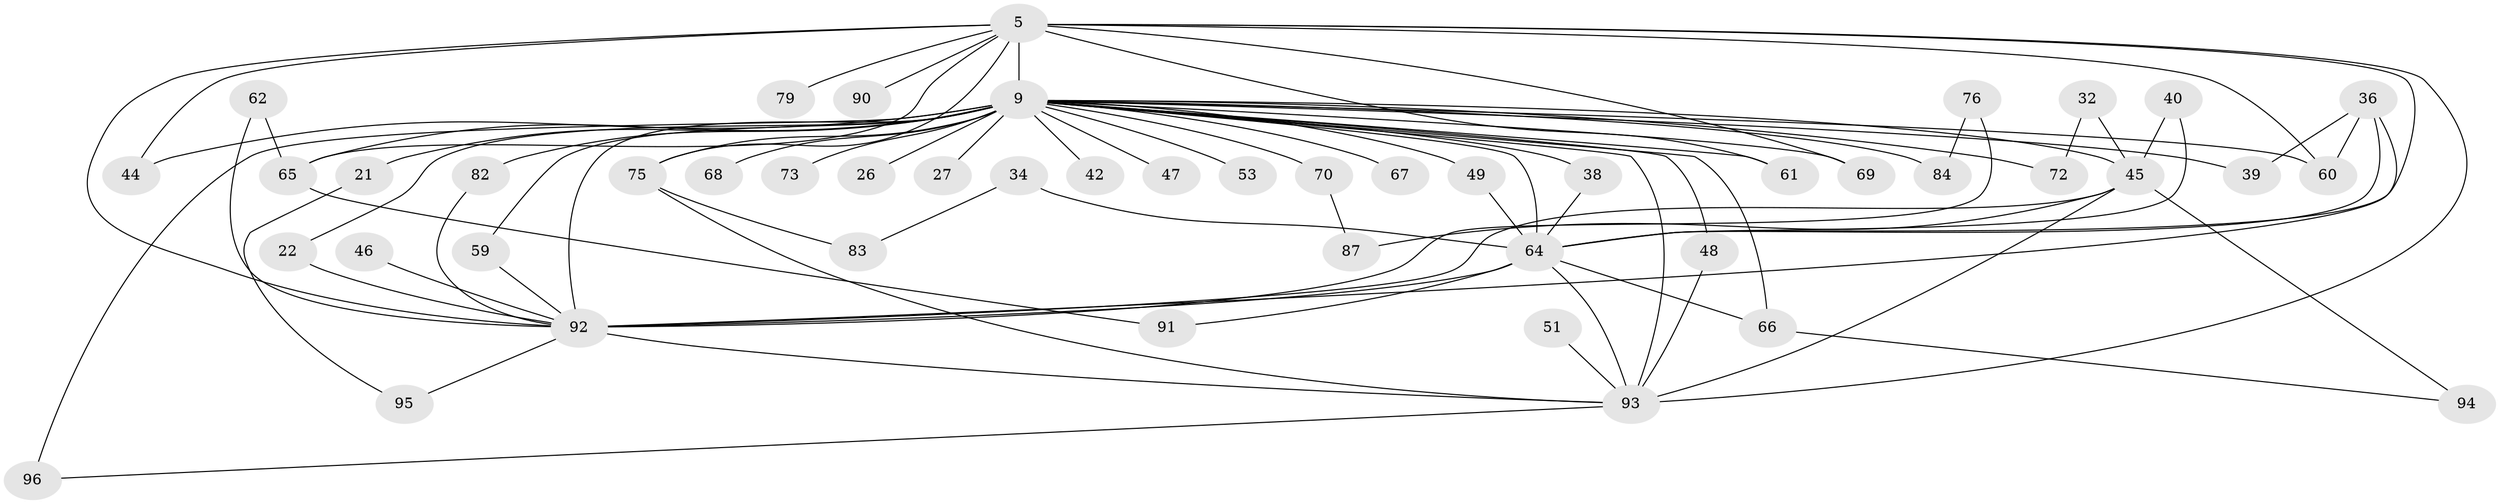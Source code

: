 // original degree distribution, {20: 0.020833333333333332, 30: 0.010416666666666666, 27: 0.010416666666666666, 14: 0.010416666666666666, 15: 0.020833333333333332, 16: 0.010416666666666666, 22: 0.010416666666666666, 17: 0.010416666666666666, 5: 0.0625, 4: 0.020833333333333332, 3: 0.19791666666666666, 7: 0.020833333333333332, 6: 0.020833333333333332, 2: 0.5625, 9: 0.010416666666666666}
// Generated by graph-tools (version 1.1) at 2025/46/03/09/25 04:46:06]
// undirected, 48 vertices, 82 edges
graph export_dot {
graph [start="1"]
  node [color=gray90,style=filled];
  5 [super="+1"];
  9 [super="+8+3"];
  21;
  22;
  26;
  27;
  32;
  34;
  36 [super="+13"];
  38;
  39;
  40;
  42;
  44;
  45 [super="+23+37"];
  46;
  47;
  48;
  49;
  51;
  53;
  59;
  60 [super="+16"];
  61;
  62;
  64 [super="+10"];
  65 [super="+24+12"];
  66;
  67;
  68;
  69;
  70 [super="+50"];
  72 [super="+15"];
  73 [super="+17"];
  75 [super="+55"];
  76;
  79;
  82 [super="+29+81"];
  83;
  84 [super="+25"];
  87;
  90;
  91;
  92 [super="+14+71+63"];
  93 [super="+86+89+88+80+58"];
  94 [super="+85"];
  95;
  96 [super="+77+56"];
  5 -- 9 [weight=8];
  5 -- 61;
  5 -- 79 [weight=2];
  5 -- 90 [weight=2];
  5 -- 69;
  5 -- 44;
  5 -- 92 [weight=6];
  5 -- 75 [weight=2];
  5 -- 64 [weight=4];
  5 -- 60;
  5 -- 65;
  5 -- 93 [weight=2];
  9 -- 26 [weight=2];
  9 -- 39;
  9 -- 45 [weight=5];
  9 -- 67 [weight=2];
  9 -- 69;
  9 -- 47 [weight=2];
  9 -- 53 [weight=2];
  9 -- 22;
  9 -- 73 [weight=3];
  9 -- 92 [weight=11];
  9 -- 21 [weight=2];
  9 -- 27;
  9 -- 38;
  9 -- 42;
  9 -- 44;
  9 -- 48;
  9 -- 49;
  9 -- 59;
  9 -- 60;
  9 -- 61;
  9 -- 64 [weight=9];
  9 -- 66;
  9 -- 68 [weight=2];
  9 -- 70 [weight=2];
  9 -- 72 [weight=2];
  9 -- 75 [weight=3];
  9 -- 82 [weight=5];
  9 -- 84 [weight=3];
  9 -- 96 [weight=3];
  9 -- 93 [weight=2];
  9 -- 65 [weight=2];
  21 -- 95;
  22 -- 92;
  32 -- 72;
  32 -- 45;
  34 -- 83;
  34 -- 64 [weight=2];
  36 -- 39;
  36 -- 64 [weight=2];
  36 -- 60;
  36 -- 92;
  38 -- 64;
  40 -- 45;
  40 -- 64;
  45 -- 94 [weight=2];
  45 -- 87;
  45 -- 93 [weight=3];
  45 -- 92;
  46 -- 92 [weight=2];
  48 -- 93;
  49 -- 64;
  51 -- 93;
  59 -- 92;
  62 -- 92;
  62 -- 65;
  64 -- 66;
  64 -- 91;
  64 -- 92 [weight=5];
  64 -- 93 [weight=4];
  65 -- 91;
  66 -- 94;
  70 -- 87;
  75 -- 83;
  75 -- 93;
  76 -- 84;
  76 -- 92;
  82 -- 92 [weight=2];
  92 -- 93;
  92 -- 95;
  93 -- 96;
}

